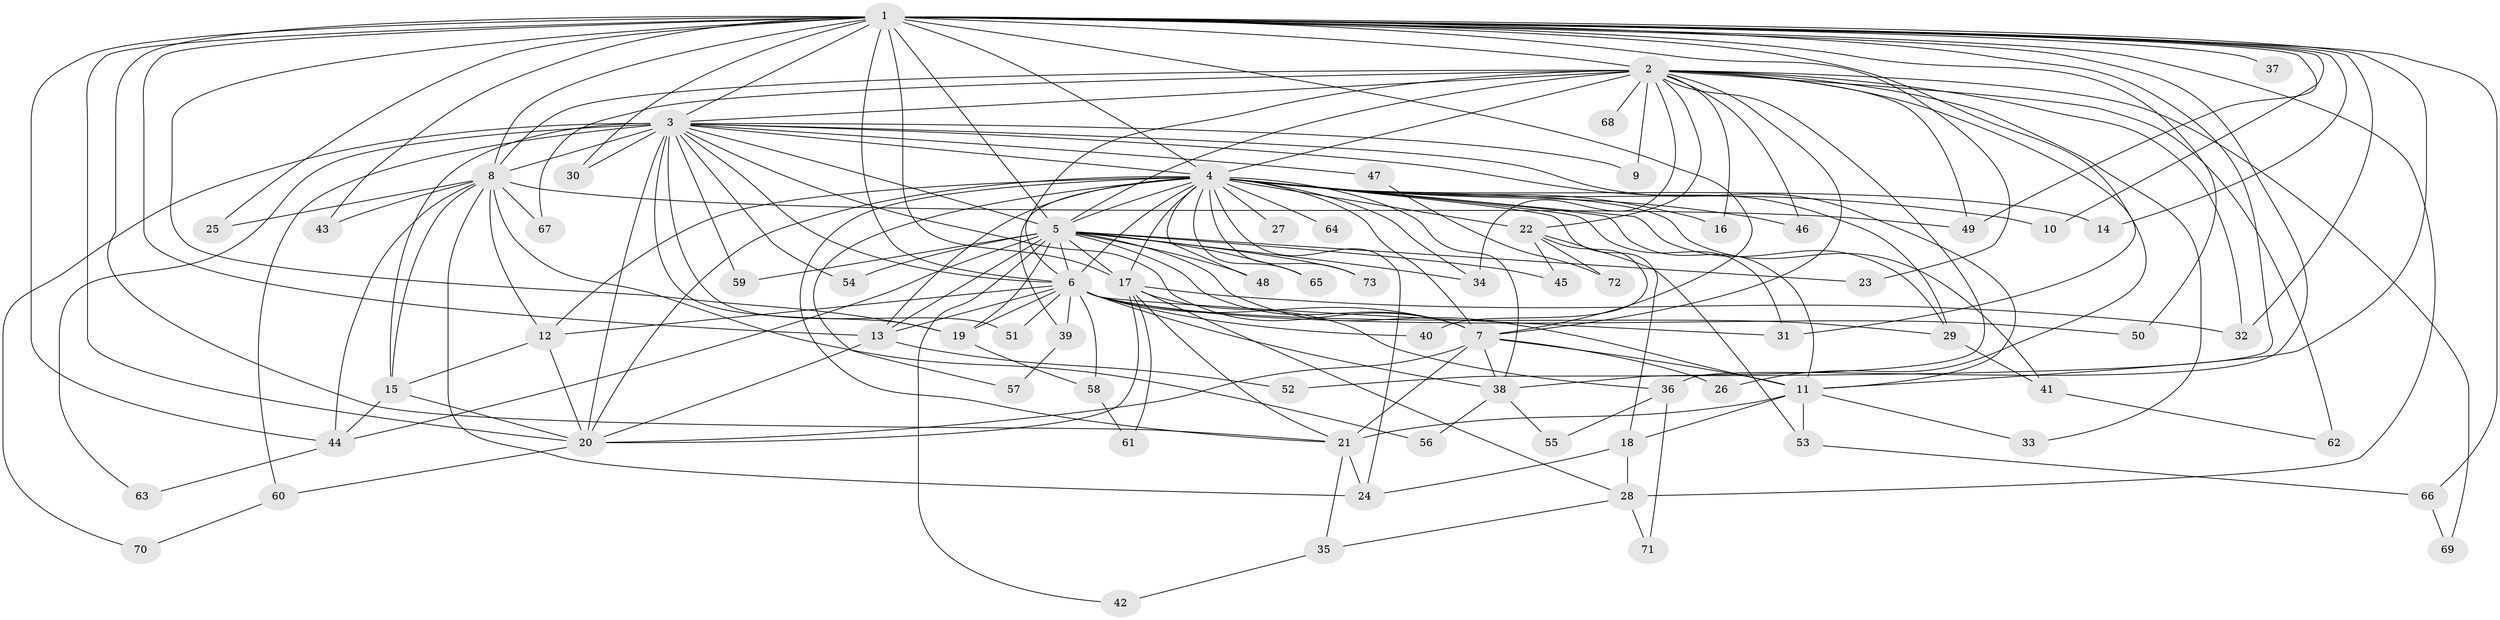 // original degree distribution, {39: 0.013793103448275862, 26: 0.013793103448275862, 21: 0.006896551724137931, 19: 0.006896551724137931, 31: 0.006896551724137931, 25: 0.006896551724137931, 16: 0.006896551724137931, 20: 0.006896551724137931, 2: 0.5586206896551724, 4: 0.1103448275862069, 9: 0.006896551724137931, 3: 0.19310344827586207, 7: 0.006896551724137931, 5: 0.041379310344827586, 6: 0.013793103448275862}
// Generated by graph-tools (version 1.1) at 2025/35/03/09/25 02:35:05]
// undirected, 73 vertices, 180 edges
graph export_dot {
graph [start="1"]
  node [color=gray90,style=filled];
  1;
  2;
  3;
  4;
  5;
  6;
  7;
  8;
  9;
  10;
  11;
  12;
  13;
  14;
  15;
  16;
  17;
  18;
  19;
  20;
  21;
  22;
  23;
  24;
  25;
  26;
  27;
  28;
  29;
  30;
  31;
  32;
  33;
  34;
  35;
  36;
  37;
  38;
  39;
  40;
  41;
  42;
  43;
  44;
  45;
  46;
  47;
  48;
  49;
  50;
  51;
  52;
  53;
  54;
  55;
  56;
  57;
  58;
  59;
  60;
  61;
  62;
  63;
  64;
  65;
  66;
  67;
  68;
  69;
  70;
  71;
  72;
  73;
  1 -- 2 [weight=2.0];
  1 -- 3 [weight=4.0];
  1 -- 4 [weight=2.0];
  1 -- 5 [weight=5.0];
  1 -- 6 [weight=3.0];
  1 -- 7 [weight=2.0];
  1 -- 8 [weight=9.0];
  1 -- 10 [weight=1.0];
  1 -- 11 [weight=1.0];
  1 -- 13 [weight=1.0];
  1 -- 14 [weight=1.0];
  1 -- 17 [weight=2.0];
  1 -- 19 [weight=2.0];
  1 -- 20 [weight=3.0];
  1 -- 21 [weight=1.0];
  1 -- 23 [weight=1.0];
  1 -- 25 [weight=1.0];
  1 -- 28 [weight=2.0];
  1 -- 30 [weight=1.0];
  1 -- 31 [weight=1.0];
  1 -- 32 [weight=1.0];
  1 -- 36 [weight=1.0];
  1 -- 37 [weight=1.0];
  1 -- 43 [weight=1.0];
  1 -- 44 [weight=1.0];
  1 -- 49 [weight=1.0];
  1 -- 50 [weight=1.0];
  1 -- 52 [weight=1.0];
  1 -- 66 [weight=1.0];
  2 -- 3 [weight=3.0];
  2 -- 4 [weight=1.0];
  2 -- 5 [weight=3.0];
  2 -- 6 [weight=1.0];
  2 -- 7 [weight=1.0];
  2 -- 8 [weight=1.0];
  2 -- 9 [weight=1.0];
  2 -- 16 [weight=1.0];
  2 -- 22 [weight=1.0];
  2 -- 26 [weight=2.0];
  2 -- 32 [weight=1.0];
  2 -- 33 [weight=1.0];
  2 -- 34 [weight=1.0];
  2 -- 38 [weight=1.0];
  2 -- 46 [weight=1.0];
  2 -- 49 [weight=1.0];
  2 -- 62 [weight=1.0];
  2 -- 67 [weight=1.0];
  2 -- 68 [weight=1.0];
  2 -- 69 [weight=1.0];
  3 -- 4 [weight=2.0];
  3 -- 5 [weight=5.0];
  3 -- 6 [weight=2.0];
  3 -- 7 [weight=2.0];
  3 -- 8 [weight=4.0];
  3 -- 9 [weight=1.0];
  3 -- 11 [weight=1.0];
  3 -- 15 [weight=2.0];
  3 -- 19 [weight=1.0];
  3 -- 20 [weight=14.0];
  3 -- 29 [weight=2.0];
  3 -- 30 [weight=1.0];
  3 -- 47 [weight=1.0];
  3 -- 51 [weight=1.0];
  3 -- 54 [weight=1.0];
  3 -- 59 [weight=1.0];
  3 -- 60 [weight=1.0];
  3 -- 63 [weight=1.0];
  3 -- 70 [weight=1.0];
  4 -- 5 [weight=3.0];
  4 -- 6 [weight=1.0];
  4 -- 7 [weight=1.0];
  4 -- 10 [weight=1.0];
  4 -- 11 [weight=2.0];
  4 -- 12 [weight=1.0];
  4 -- 13 [weight=1.0];
  4 -- 14 [weight=1.0];
  4 -- 16 [weight=1.0];
  4 -- 17 [weight=2.0];
  4 -- 18 [weight=1.0];
  4 -- 20 [weight=1.0];
  4 -- 21 [weight=1.0];
  4 -- 22 [weight=1.0];
  4 -- 24 [weight=1.0];
  4 -- 27 [weight=1.0];
  4 -- 29 [weight=1.0];
  4 -- 31 [weight=1.0];
  4 -- 34 [weight=1.0];
  4 -- 38 [weight=1.0];
  4 -- 39 [weight=1.0];
  4 -- 41 [weight=1.0];
  4 -- 46 [weight=1.0];
  4 -- 48 [weight=1.0];
  4 -- 57 [weight=1.0];
  4 -- 64 [weight=1.0];
  4 -- 65 [weight=1.0];
  4 -- 73 [weight=1.0];
  5 -- 6 [weight=5.0];
  5 -- 7 [weight=3.0];
  5 -- 11 [weight=1.0];
  5 -- 13 [weight=1.0];
  5 -- 17 [weight=7.0];
  5 -- 19 [weight=1.0];
  5 -- 23 [weight=1.0];
  5 -- 34 [weight=1.0];
  5 -- 42 [weight=1.0];
  5 -- 44 [weight=1.0];
  5 -- 45 [weight=1.0];
  5 -- 48 [weight=1.0];
  5 -- 54 [weight=1.0];
  5 -- 59 [weight=1.0];
  5 -- 65 [weight=1.0];
  5 -- 73 [weight=1.0];
  6 -- 7 [weight=1.0];
  6 -- 12 [weight=1.0];
  6 -- 13 [weight=1.0];
  6 -- 19 [weight=1.0];
  6 -- 29 [weight=1.0];
  6 -- 31 [weight=1.0];
  6 -- 38 [weight=1.0];
  6 -- 39 [weight=1.0];
  6 -- 40 [weight=1.0];
  6 -- 50 [weight=1.0];
  6 -- 51 [weight=1.0];
  6 -- 58 [weight=1.0];
  7 -- 11 [weight=1.0];
  7 -- 20 [weight=2.0];
  7 -- 21 [weight=5.0];
  7 -- 26 [weight=1.0];
  7 -- 38 [weight=1.0];
  8 -- 12 [weight=1.0];
  8 -- 15 [weight=1.0];
  8 -- 24 [weight=1.0];
  8 -- 25 [weight=1.0];
  8 -- 43 [weight=1.0];
  8 -- 44 [weight=1.0];
  8 -- 49 [weight=2.0];
  8 -- 56 [weight=1.0];
  8 -- 67 [weight=1.0];
  11 -- 18 [weight=1.0];
  11 -- 21 [weight=3.0];
  11 -- 33 [weight=1.0];
  11 -- 53 [weight=1.0];
  12 -- 15 [weight=1.0];
  12 -- 20 [weight=1.0];
  13 -- 20 [weight=1.0];
  13 -- 52 [weight=1.0];
  15 -- 20 [weight=1.0];
  15 -- 44 [weight=1.0];
  17 -- 20 [weight=1.0];
  17 -- 21 [weight=1.0];
  17 -- 28 [weight=1.0];
  17 -- 32 [weight=1.0];
  17 -- 36 [weight=1.0];
  17 -- 61 [weight=1.0];
  18 -- 24 [weight=1.0];
  18 -- 28 [weight=1.0];
  19 -- 58 [weight=1.0];
  20 -- 60 [weight=1.0];
  21 -- 24 [weight=2.0];
  21 -- 35 [weight=1.0];
  22 -- 40 [weight=1.0];
  22 -- 45 [weight=1.0];
  22 -- 53 [weight=1.0];
  22 -- 72 [weight=1.0];
  28 -- 35 [weight=1.0];
  28 -- 71 [weight=1.0];
  29 -- 41 [weight=1.0];
  35 -- 42 [weight=1.0];
  36 -- 55 [weight=1.0];
  36 -- 71 [weight=1.0];
  38 -- 55 [weight=1.0];
  38 -- 56 [weight=1.0];
  39 -- 57 [weight=1.0];
  41 -- 62 [weight=1.0];
  44 -- 63 [weight=1.0];
  47 -- 72 [weight=1.0];
  53 -- 66 [weight=1.0];
  58 -- 61 [weight=1.0];
  60 -- 70 [weight=1.0];
  66 -- 69 [weight=1.0];
}
